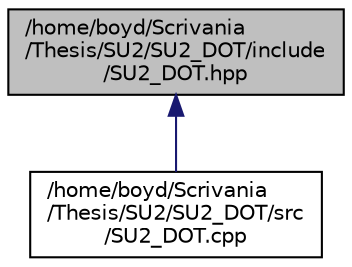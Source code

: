 digraph "/home/boyd/Scrivania/Thesis/SU2/SU2_DOT/include/SU2_DOT.hpp"
{
  edge [fontname="Helvetica",fontsize="10",labelfontname="Helvetica",labelfontsize="10"];
  node [fontname="Helvetica",fontsize="10",shape=record];
  Node99 [label="/home/boyd/Scrivania\l/Thesis/SU2/SU2_DOT/include\l/SU2_DOT.hpp",height=0.2,width=0.4,color="black", fillcolor="grey75", style="filled", fontcolor="black"];
  Node99 -> Node100 [dir="back",color="midnightblue",fontsize="10",style="solid",fontname="Helvetica"];
  Node100 [label="/home/boyd/Scrivania\l/Thesis/SU2/SU2_DOT/src\l/SU2_DOT.cpp",height=0.2,width=0.4,color="black", fillcolor="white", style="filled",URL="$_s_u2___d_o_t_8cpp.html",tooltip="Main file of the Gradient Projection Code (SU2_DOT). "];
}
